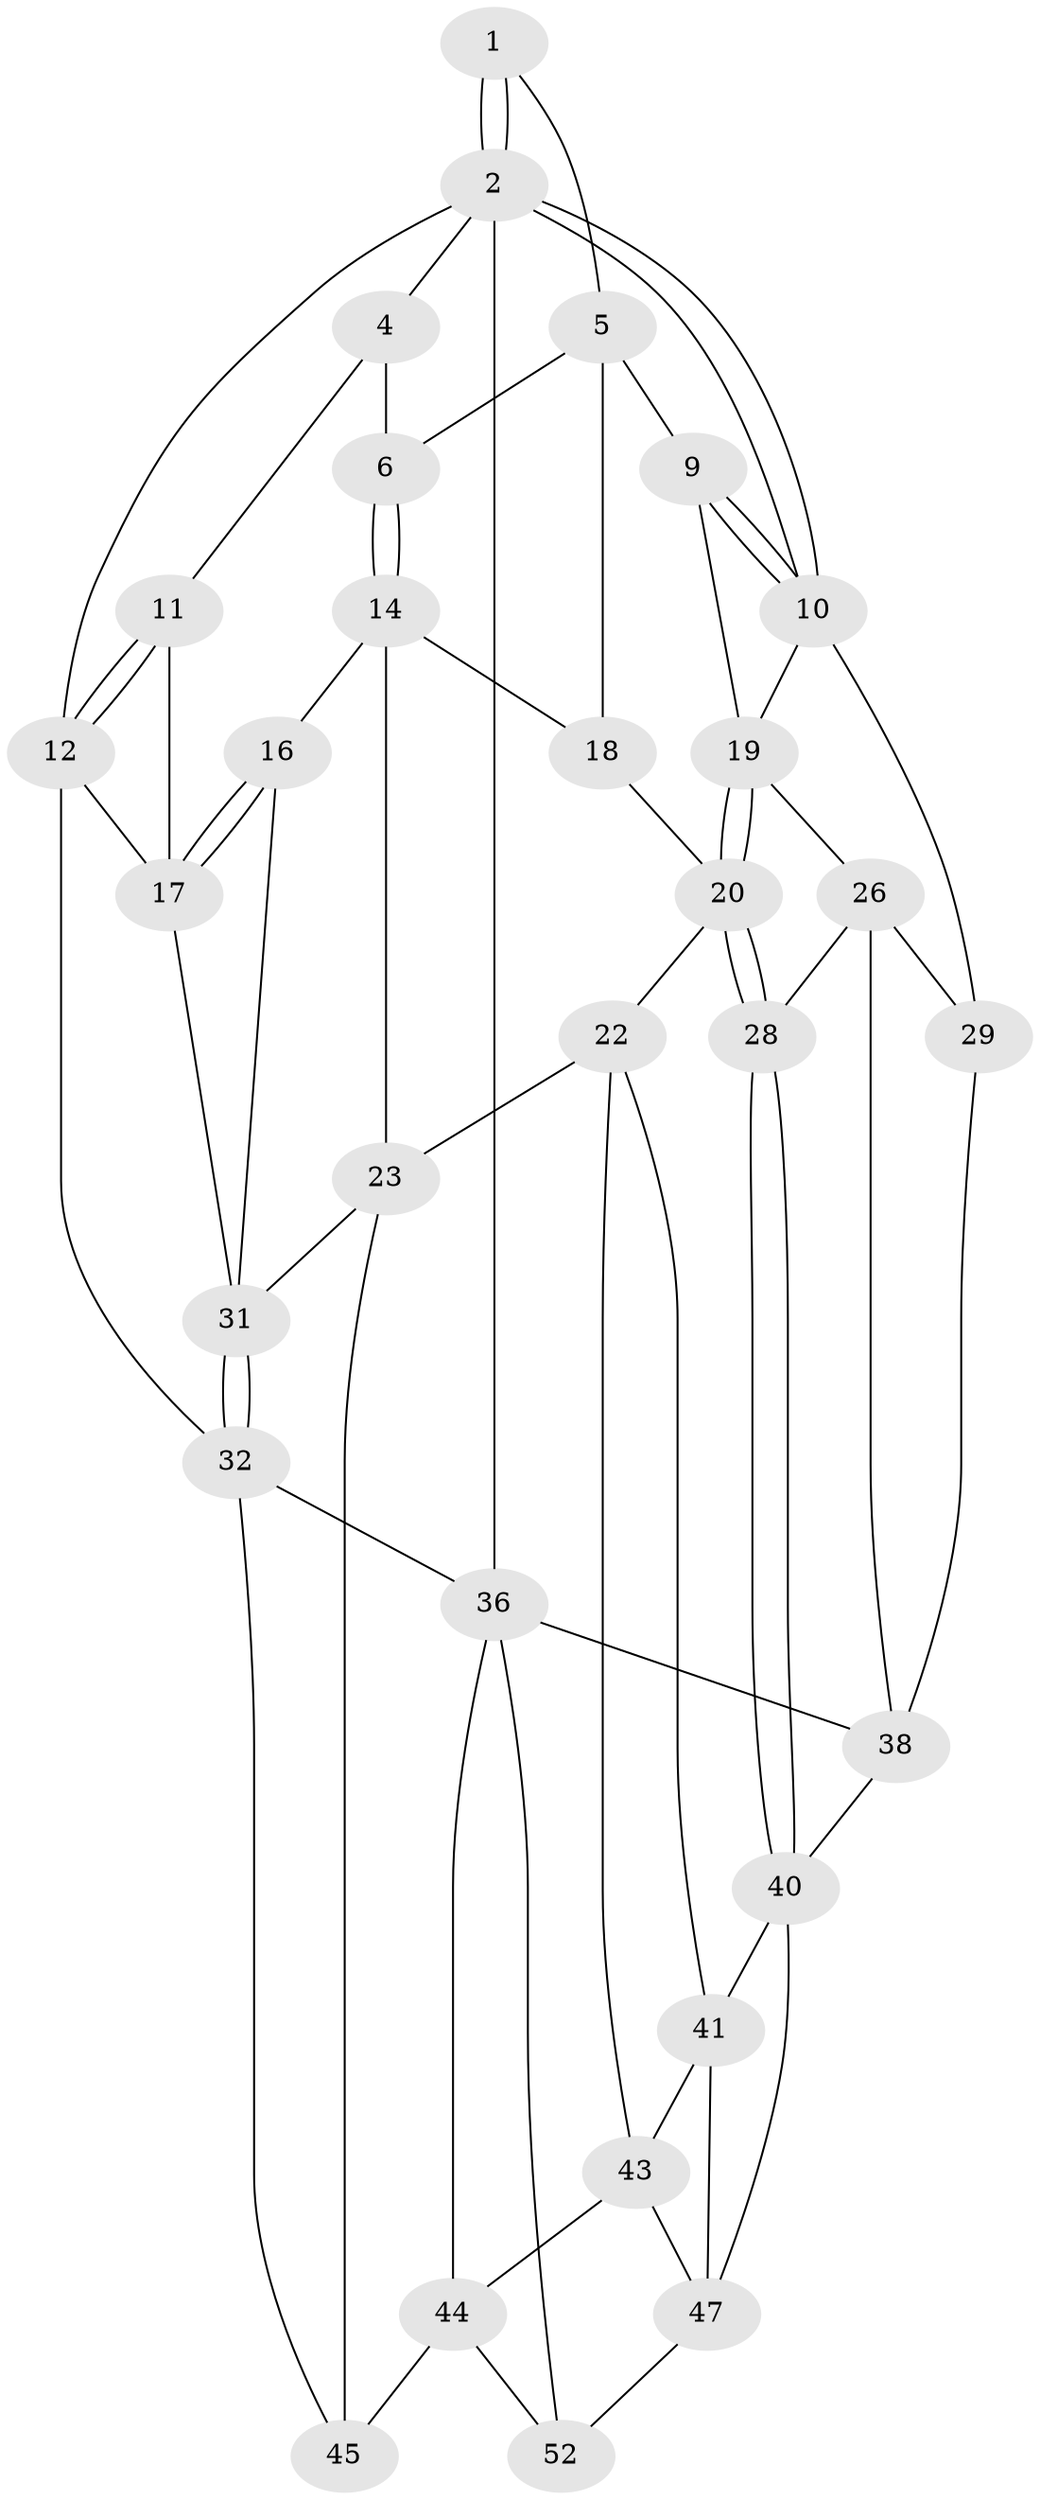 // original degree distribution, {3: 0.038461538461538464, 6: 0.21153846153846154, 5: 0.5, 4: 0.25}
// Generated by graph-tools (version 1.1) at 2025/11/02/27/25 16:11:58]
// undirected, 31 vertices, 67 edges
graph export_dot {
graph [start="1"]
  node [color=gray90,style=filled];
  1 [pos="+0.6029209507235124+0"];
  2 [pos="+1+0",super="+3"];
  4 [pos="+0.19880598348893513+0",super="+7"];
  5 [pos="+0.6212297643173059+0.028356215882692378",super="+8"];
  6 [pos="+0.3502182806352142+0.1501157728893587"];
  9 [pos="+0.6823479212335974+0.1749350927137696"];
  10 [pos="+1+0",super="+25"];
  11 [pos="+0.198189003682381+0.26414676164488177"];
  12 [pos="+0+0",super="+13"];
  14 [pos="+0.42056493419193813+0.23770102532980683",super="+15"];
  16 [pos="+0.2832586778424326+0.3667754052188635"];
  17 [pos="+0.2131611029030923+0.3296437788176338",super="+30"];
  18 [pos="+0.5984198599661336+0.19840921262888891"];
  19 [pos="+0.7221157126846358+0.22843718193964763",super="+24"];
  20 [pos="+0.6327121362931429+0.46187382384829545",super="+21"];
  22 [pos="+0.49791370330435775+0.458710272836787",super="+42"];
  23 [pos="+0.448788079444052+0.42747346821685217",super="+34"];
  26 [pos="+0.8087090722040348+0.3312200396625258",super="+27"];
  28 [pos="+0.7724158378091907+0.5530003465265823"];
  29 [pos="+1+0.2609166744373067"];
  31 [pos="+0.06220188497297468+0.5089232809389476",super="+33"];
  32 [pos="+0+0.5413645258684358",super="+35"];
  36 [pos="+0+1",super="+37"];
  38 [pos="+1+0.938701941345089",super="+39"];
  40 [pos="+0.7711641485605374+0.5632344433813763",super="+46"];
  41 [pos="+0.524341834507921+0.6969689909844586",super="+48"];
  43 [pos="+0.4307739017337493+0.7213491515429477",super="+49"];
  44 [pos="+0.3375985129387951+0.7490586211782427",super="+50"];
  45 [pos="+0.3271092937827503+0.7477237528583666"];
  47 [pos="+0.7791702605194482+0.8319917596168139",super="+51"];
  52 [pos="+0.6129360590929132+1"];
  1 -- 2;
  1 -- 2;
  1 -- 5;
  2 -- 10;
  2 -- 10;
  2 -- 36 [weight=2];
  2 -- 4;
  2 -- 12;
  4 -- 11;
  4 -- 6;
  5 -- 6;
  5 -- 9;
  5 -- 18;
  6 -- 14;
  6 -- 14;
  9 -- 10;
  9 -- 10;
  9 -- 19;
  10 -- 29;
  10 -- 19;
  11 -- 12;
  11 -- 12;
  11 -- 17;
  12 -- 32;
  12 -- 17;
  14 -- 18;
  14 -- 16;
  14 -- 23;
  16 -- 17;
  16 -- 17;
  16 -- 31;
  17 -- 31;
  18 -- 20;
  19 -- 20;
  19 -- 20;
  19 -- 26;
  20 -- 28;
  20 -- 28;
  20 -- 22;
  22 -- 23;
  22 -- 41;
  22 -- 43;
  23 -- 45;
  23 -- 31;
  26 -- 29;
  26 -- 28;
  26 -- 38;
  28 -- 40;
  28 -- 40;
  29 -- 38;
  31 -- 32;
  31 -- 32;
  32 -- 36;
  32 -- 45;
  36 -- 38;
  36 -- 52;
  36 -- 44;
  38 -- 40;
  40 -- 41;
  40 -- 47;
  41 -- 47;
  41 -- 43;
  43 -- 44;
  43 -- 47;
  44 -- 45;
  44 -- 52;
  47 -- 52;
}

